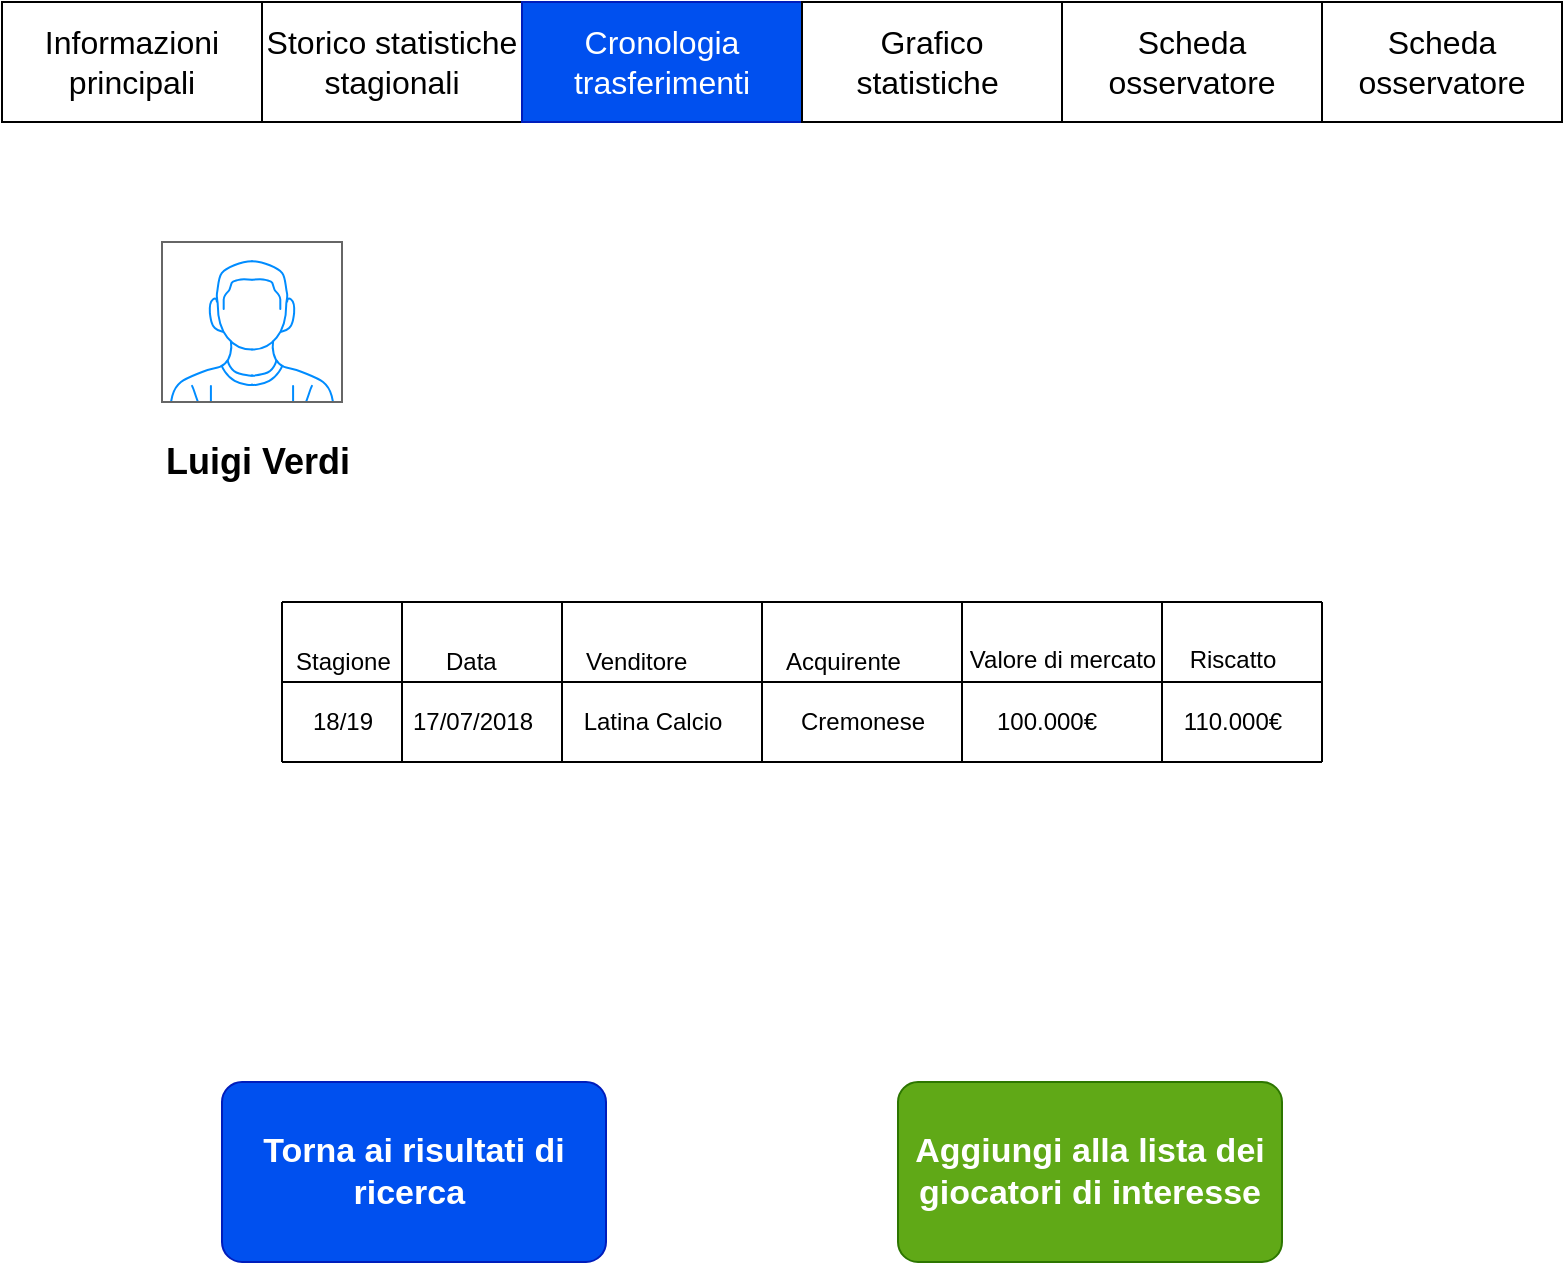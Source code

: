 <mxfile version="12.5.3" type="device"><diagram id="x-QDG0pYbNyyK2jGioUo" name="Page-1"><mxGraphModel dx="1024" dy="592" grid="1" gridSize="10" guides="1" tooltips="1" connect="1" arrows="1" fold="1" page="1" pageScale="1" pageWidth="827" pageHeight="1169" math="0" shadow="0"><root><mxCell id="0"/><mxCell id="1" parent="0"/><mxCell id="8KAfq_AMo4B2ei4xMI48-2" value="" style="verticalLabelPosition=bottom;shadow=0;dashed=0;align=center;html=1;verticalAlign=top;strokeWidth=1;shape=mxgraph.mockup.containers.userMale;strokeColor=#666666;strokeColor2=#008cff;" parent="1" vertex="1"><mxGeometry x="100" y="180" width="90" height="80" as="geometry"/></mxCell><mxCell id="8KAfq_AMo4B2ei4xMI48-3" value="&lt;font style=&quot;font-size: 18px&quot;&gt;&lt;b&gt;Luigi Verdi&lt;/b&gt;&lt;/font&gt;" style="text;html=1;align=left;verticalAlign=middle;resizable=0;points=[];autosize=1;" parent="1" vertex="1"><mxGeometry x="100" y="280" width="110" height="20" as="geometry"/></mxCell><mxCell id="8KAfq_AMo4B2ei4xMI48-25" value="&lt;font size=&quot;3&quot;&gt;Informazioni principali&lt;/font&gt;" style="rounded=0;whiteSpace=wrap;html=1;align=center;" parent="1" vertex="1"><mxGeometry x="20" y="60" width="130" height="60" as="geometry"/></mxCell><mxCell id="8KAfq_AMo4B2ei4xMI48-26" value="&lt;font size=&quot;3&quot;&gt;Storico statistiche stagionali&lt;/font&gt;" style="rounded=0;whiteSpace=wrap;html=1;align=center;" parent="1" vertex="1"><mxGeometry x="150" y="60" width="130" height="60" as="geometry"/></mxCell><mxCell id="8KAfq_AMo4B2ei4xMI48-29" value="&lt;font size=&quot;3&quot;&gt;Cronologia trasferimenti&lt;/font&gt;" style="rounded=0;whiteSpace=wrap;html=1;align=center;fillColor=#0050ef;strokeColor=#001DBC;fontColor=#ffffff;" parent="1" vertex="1"><mxGeometry x="280" y="60" width="140" height="60" as="geometry"/></mxCell><mxCell id="8KAfq_AMo4B2ei4xMI48-30" value="&lt;font size=&quot;3&quot;&gt;Grafico statistiche&amp;nbsp;&lt;/font&gt;" style="rounded=0;whiteSpace=wrap;html=1;align=center;" parent="1" vertex="1"><mxGeometry x="420" y="60" width="130" height="60" as="geometry"/></mxCell><mxCell id="8KAfq_AMo4B2ei4xMI48-31" value="Aggiungi alla lista dei giocatori di interesse" style="strokeWidth=1;shadow=0;dashed=0;align=center;html=1;shape=mxgraph.mockup.buttons.button;strokeColor=#2D7600;mainText=;buttonStyle=round;fontSize=17;fontStyle=1;fillColor=#60a917;whiteSpace=wrap;fontColor=#ffffff;" parent="1" vertex="1"><mxGeometry x="468" y="600" width="192" height="90" as="geometry"/></mxCell><mxCell id="8KAfq_AMo4B2ei4xMI48-32" value="Torna ai risultati di ricerca&amp;nbsp;" style="strokeWidth=1;shadow=0;dashed=0;align=center;html=1;shape=mxgraph.mockup.buttons.button;strokeColor=#001DBC;mainText=;buttonStyle=round;fontSize=17;fontStyle=1;fillColor=#0050ef;whiteSpace=wrap;fontColor=#ffffff;" parent="1" vertex="1"><mxGeometry x="130" y="600" width="192" height="90" as="geometry"/></mxCell><mxCell id="8KAfq_AMo4B2ei4xMI48-35" value="&lt;font size=&quot;3&quot;&gt;Scheda osservatore&lt;/font&gt;" style="rounded=0;whiteSpace=wrap;html=1;" parent="1" vertex="1"><mxGeometry x="680" y="60" width="120" height="60" as="geometry"/></mxCell><mxCell id="64Xp9d0k3RqVrEgZgOOn-1" value="" style="endArrow=none;html=1;" parent="1" edge="1"><mxGeometry width="50" height="50" relative="1" as="geometry"><mxPoint x="160" y="400" as="sourcePoint"/><mxPoint x="680" y="400" as="targetPoint"/></mxGeometry></mxCell><mxCell id="64Xp9d0k3RqVrEgZgOOn-2" value="" style="endArrow=none;html=1;" parent="1" edge="1"><mxGeometry width="50" height="50" relative="1" as="geometry"><mxPoint x="160" y="440" as="sourcePoint"/><mxPoint x="680" y="440" as="targetPoint"/></mxGeometry></mxCell><mxCell id="64Xp9d0k3RqVrEgZgOOn-6" value="&lt;font style=&quot;font-size: 12px&quot;&gt;Stagione&lt;/font&gt;" style="text;html=1;align=left;verticalAlign=middle;resizable=0;points=[];autosize=1;" parent="1" vertex="1"><mxGeometry x="165" y="380" width="60" height="20" as="geometry"/></mxCell><mxCell id="64Xp9d0k3RqVrEgZgOOn-7" value="" style="endArrow=none;html=1;" parent="1" edge="1"><mxGeometry width="50" height="50" relative="1" as="geometry"><mxPoint x="220" y="440" as="sourcePoint"/><mxPoint x="220" y="360" as="targetPoint"/></mxGeometry></mxCell><mxCell id="64Xp9d0k3RqVrEgZgOOn-8" value="&lt;font style=&quot;font-size: 12px&quot;&gt;Data&lt;/font&gt;" style="text;html=1;align=left;verticalAlign=middle;resizable=0;points=[];autosize=1;" parent="1" vertex="1"><mxGeometry x="240" y="380" width="40" height="20" as="geometry"/></mxCell><mxCell id="64Xp9d0k3RqVrEgZgOOn-9" value="" style="endArrow=none;html=1;" parent="1" edge="1"><mxGeometry width="50" height="50" relative="1" as="geometry"><mxPoint x="300" y="440" as="sourcePoint"/><mxPoint x="300" y="360" as="targetPoint"/></mxGeometry></mxCell><mxCell id="64Xp9d0k3RqVrEgZgOOn-10" value="Venditore" style="text;html=1;align=left;verticalAlign=middle;resizable=0;points=[];autosize=1;" parent="1" vertex="1"><mxGeometry x="310" y="380" width="70" height="20" as="geometry"/></mxCell><mxCell id="64Xp9d0k3RqVrEgZgOOn-16" value="" style="endArrow=none;html=1;" parent="1" edge="1"><mxGeometry width="50" height="50" relative="1" as="geometry"><mxPoint x="400" y="440" as="sourcePoint"/><mxPoint x="400" y="360" as="targetPoint"/></mxGeometry></mxCell><mxCell id="64Xp9d0k3RqVrEgZgOOn-18" value="" style="endArrow=none;html=1;" parent="1" edge="1"><mxGeometry width="50" height="50" relative="1" as="geometry"><mxPoint x="500" y="440" as="sourcePoint"/><mxPoint x="500" y="360" as="targetPoint"/></mxGeometry></mxCell><mxCell id="64Xp9d0k3RqVrEgZgOOn-21" value="" style="endArrow=none;html=1;" parent="1" edge="1"><mxGeometry width="50" height="50" relative="1" as="geometry"><mxPoint x="600" y="440" as="sourcePoint"/><mxPoint x="600" y="360" as="targetPoint"/></mxGeometry></mxCell><mxCell id="64Xp9d0k3RqVrEgZgOOn-26" value="" style="endArrow=none;html=1;" parent="1" edge="1"><mxGeometry width="50" height="50" relative="1" as="geometry"><mxPoint x="680" y="440" as="sourcePoint"/><mxPoint x="680" y="360" as="targetPoint"/></mxGeometry></mxCell><mxCell id="64Xp9d0k3RqVrEgZgOOn-44" value="Latina Calcio" style="text;html=1;align=center;verticalAlign=middle;resizable=0;points=[];autosize=1;" parent="1" vertex="1"><mxGeometry x="300.08" y="410" width="90" height="20" as="geometry"/></mxCell><mxCell id="64Xp9d0k3RqVrEgZgOOn-60" value="Cremonese" style="text;html=1;align=center;verticalAlign=middle;resizable=0;points=[];autosize=1;" parent="1" vertex="1"><mxGeometry x="410" y="410" width="80" height="20" as="geometry"/></mxCell><mxCell id="64Xp9d0k3RqVrEgZgOOn-89" value="18/19" style="text;html=1;align=center;verticalAlign=middle;resizable=0;points=[];autosize=1;" parent="1" vertex="1"><mxGeometry x="165" y="410" width="50" height="20" as="geometry"/></mxCell><mxCell id="64Xp9d0k3RqVrEgZgOOn-92" value="Acquirente" style="text;html=1;align=left;verticalAlign=middle;resizable=0;points=[];autosize=1;" parent="1" vertex="1"><mxGeometry x="410" y="380" width="70" height="20" as="geometry"/></mxCell><mxCell id="64Xp9d0k3RqVrEgZgOOn-94" value="17/07/2018" style="text;html=1;align=center;verticalAlign=middle;resizable=0;points=[];autosize=1;" parent="1" vertex="1"><mxGeometry x="215" y="410" width="80" height="20" as="geometry"/></mxCell><mxCell id="64Xp9d0k3RqVrEgZgOOn-95" value="Valore di mercato" style="text;html=1;align=center;verticalAlign=middle;resizable=0;points=[];autosize=1;" parent="1" vertex="1"><mxGeometry x="495" y="379" width="110" height="20" as="geometry"/></mxCell><mxCell id="64Xp9d0k3RqVrEgZgOOn-96" value="100.000€" style="text;html=1;align=center;verticalAlign=middle;resizable=0;points=[];autosize=1;" parent="1" vertex="1"><mxGeometry x="507" y="410" width="70" height="20" as="geometry"/></mxCell><mxCell id="64Xp9d0k3RqVrEgZgOOn-97" value="Riscatto" style="text;html=1;align=center;verticalAlign=middle;resizable=0;points=[];autosize=1;" parent="1" vertex="1"><mxGeometry x="605" y="379" width="60" height="20" as="geometry"/></mxCell><mxCell id="64Xp9d0k3RqVrEgZgOOn-98" value="110.000€" style="text;html=1;align=center;verticalAlign=middle;resizable=0;points=[];autosize=1;" parent="1" vertex="1"><mxGeometry x="605" y="410" width="60" height="20" as="geometry"/></mxCell><mxCell id="64Xp9d0k3RqVrEgZgOOn-99" value="" style="endArrow=none;html=1;" parent="1" edge="1"><mxGeometry width="50" height="50" relative="1" as="geometry"><mxPoint x="160" y="440" as="sourcePoint"/><mxPoint x="160" y="360" as="targetPoint"/></mxGeometry></mxCell><mxCell id="a6irCGWohWglIcvS04qO-1" value="&lt;font size=&quot;3&quot;&gt;Scheda osservatore&lt;/font&gt;" style="rounded=0;whiteSpace=wrap;html=1;" vertex="1" parent="1"><mxGeometry x="550" y="60" width="130" height="60" as="geometry"/></mxCell><mxCell id="a6irCGWohWglIcvS04qO-2" value="" style="endArrow=none;html=1;" edge="1" parent="1"><mxGeometry width="50" height="50" relative="1" as="geometry"><mxPoint x="160" y="360" as="sourcePoint"/><mxPoint x="680" y="360" as="targetPoint"/></mxGeometry></mxCell></root></mxGraphModel></diagram></mxfile>